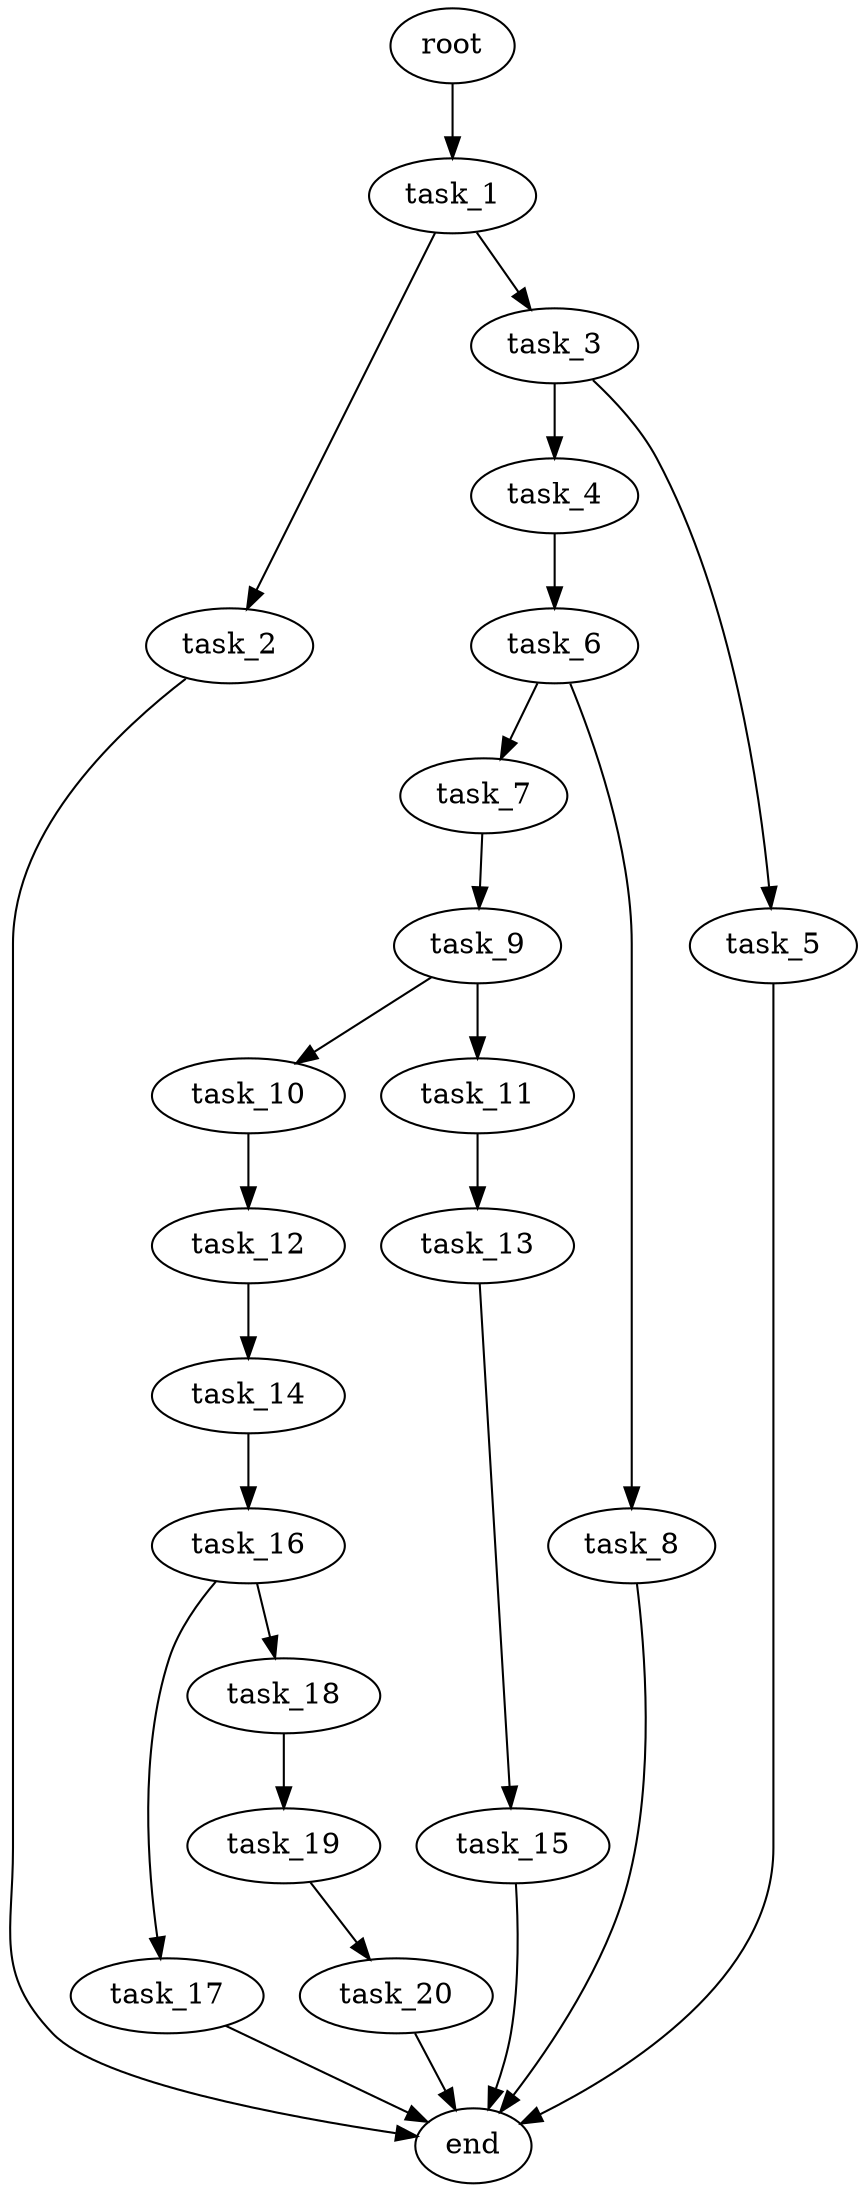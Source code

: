 digraph G {
  root [size="0.000000e+00"];
  task_1 [size="1.157987e+09"];
  task_2 [size="7.207497e+10"];
  task_3 [size="6.817422e+10"];
  task_4 [size="5.370166e+10"];
  task_5 [size="2.668985e+10"];
  task_6 [size="6.409977e+10"];
  task_7 [size="1.116410e+10"];
  task_8 [size="4.348218e+10"];
  task_9 [size="4.537783e+10"];
  task_10 [size="9.538205e+10"];
  task_11 [size="8.758654e+10"];
  task_12 [size="2.634627e+10"];
  task_13 [size="5.006361e+10"];
  task_14 [size="1.787340e+10"];
  task_15 [size="9.126366e+10"];
  task_16 [size="8.705315e+10"];
  task_17 [size="2.985149e+10"];
  task_18 [size="6.389856e+10"];
  task_19 [size="6.090093e+10"];
  task_20 [size="1.529240e+10"];
  end [size="0.000000e+00"];

  root -> task_1 [size="1.000000e-12"];
  task_1 -> task_2 [size="7.207497e+08"];
  task_1 -> task_3 [size="6.817422e+08"];
  task_2 -> end [size="1.000000e-12"];
  task_3 -> task_4 [size="5.370166e+08"];
  task_3 -> task_5 [size="2.668985e+08"];
  task_4 -> task_6 [size="6.409977e+08"];
  task_5 -> end [size="1.000000e-12"];
  task_6 -> task_7 [size="1.116410e+08"];
  task_6 -> task_8 [size="4.348218e+08"];
  task_7 -> task_9 [size="4.537783e+08"];
  task_8 -> end [size="1.000000e-12"];
  task_9 -> task_10 [size="9.538205e+08"];
  task_9 -> task_11 [size="8.758654e+08"];
  task_10 -> task_12 [size="2.634627e+08"];
  task_11 -> task_13 [size="5.006361e+08"];
  task_12 -> task_14 [size="1.787340e+08"];
  task_13 -> task_15 [size="9.126366e+08"];
  task_14 -> task_16 [size="8.705315e+08"];
  task_15 -> end [size="1.000000e-12"];
  task_16 -> task_17 [size="2.985149e+08"];
  task_16 -> task_18 [size="6.389856e+08"];
  task_17 -> end [size="1.000000e-12"];
  task_18 -> task_19 [size="6.090093e+08"];
  task_19 -> task_20 [size="1.529240e+08"];
  task_20 -> end [size="1.000000e-12"];
}
